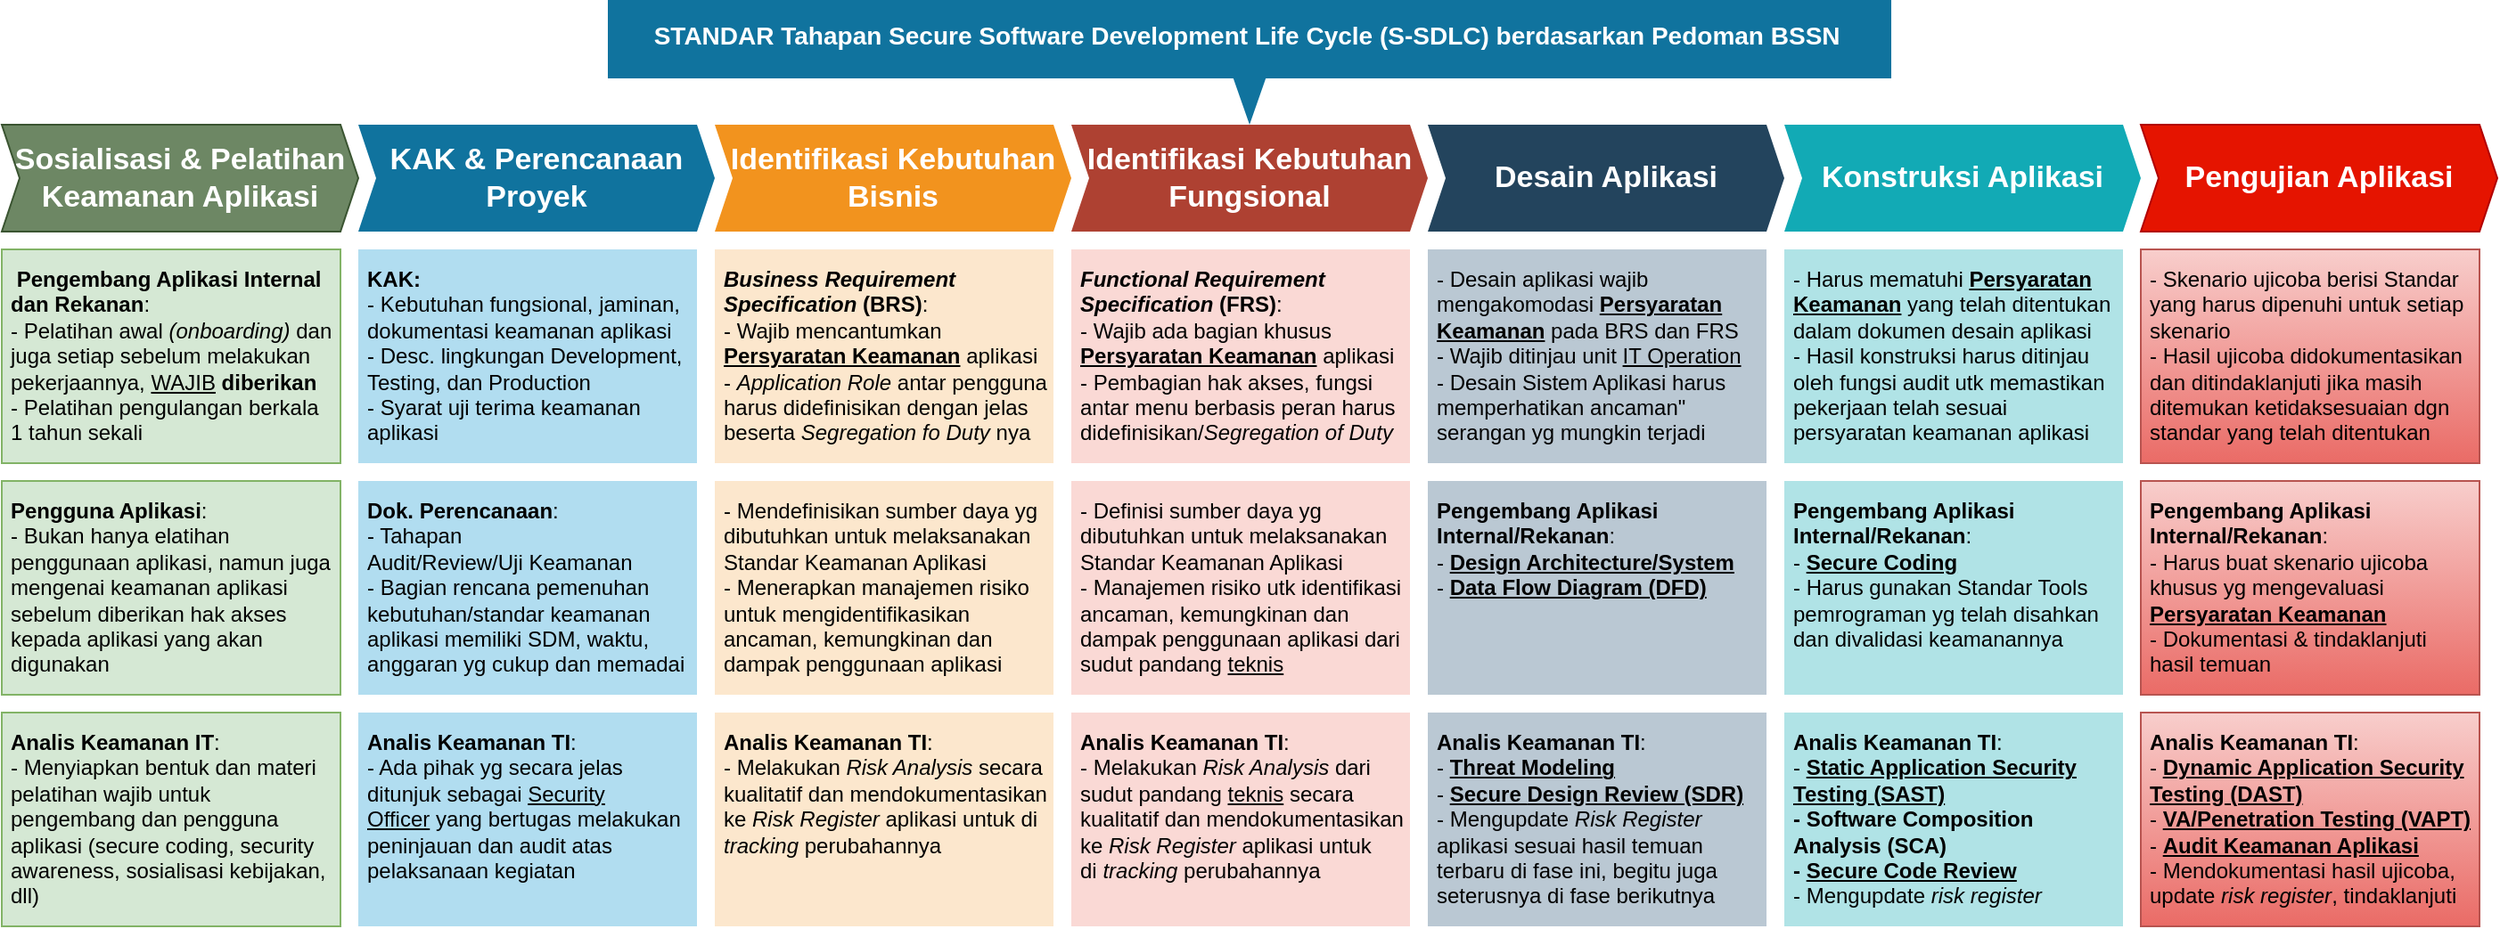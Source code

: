 <mxfile version="20.8.1" type="device"><diagram id="YdCVxZdaRRXoGMhNFGi5" name="Page-1"><mxGraphModel dx="2295" dy="834" grid="1" gridSize="10" guides="1" tooltips="1" connect="1" arrows="1" fold="1" page="1" pageScale="1" pageWidth="850" pageHeight="1100" math="0" shadow="0"><root><mxCell id="0"/><mxCell id="1" parent="0"/><mxCell id="VZKDIZ5kmL5AQkCQh3UE-1" value="KAK &amp;amp; Perencanaan Proyek" style="shape=step;perimeter=stepPerimeter;whiteSpace=wrap;html=1;fixedSize=1;size=10;fillColor=#10739E;strokeColor=none;fontSize=17;fontColor=#FFFFFF;fontStyle=1;align=center;rounded=0;" parent="1" vertex="1"><mxGeometry x="-500" y="250" width="200" height="60" as="geometry"/></mxCell><mxCell id="VZKDIZ5kmL5AQkCQh3UE-2" value="Identifikasi Kebutuhan Bisnis" style="shape=step;perimeter=stepPerimeter;whiteSpace=wrap;html=1;fixedSize=1;size=10;fillColor=#F2931E;strokeColor=none;fontSize=17;fontColor=#FFFFFF;fontStyle=1;align=center;rounded=0;" parent="1" vertex="1"><mxGeometry x="-300" y="250" width="200" height="60" as="geometry"/></mxCell><mxCell id="VZKDIZ5kmL5AQkCQh3UE-3" value="Identifikasi Kebutuhan Fungsional" style="shape=step;perimeter=stepPerimeter;whiteSpace=wrap;html=1;fixedSize=1;size=10;fillColor=#AE4132;strokeColor=none;fontSize=17;fontColor=#FFFFFF;fontStyle=1;align=center;rounded=0;" parent="1" vertex="1"><mxGeometry x="-100" y="250" width="200" height="60" as="geometry"/></mxCell><mxCell id="VZKDIZ5kmL5AQkCQh3UE-4" value="Desain Aplikasi" style="shape=step;perimeter=stepPerimeter;whiteSpace=wrap;html=1;fixedSize=1;size=10;fillColor=#23445D;strokeColor=none;fontSize=17;fontColor=#FFFFFF;fontStyle=1;align=center;rounded=0;" parent="1" vertex="1"><mxGeometry x="100" y="250" width="200" height="60" as="geometry"/></mxCell><mxCell id="VZKDIZ5kmL5AQkCQh3UE-5" value="Konstruksi Aplikasi" style="shape=step;perimeter=stepPerimeter;whiteSpace=wrap;html=1;fixedSize=1;size=10;fillColor=#12AAB5;strokeColor=none;fontSize=17;fontColor=#FFFFFF;fontStyle=1;align=center;rounded=0;" parent="1" vertex="1"><mxGeometry x="300" y="250" width="200" height="60" as="geometry"/></mxCell><mxCell id="VZKDIZ5kmL5AQkCQh3UE-6" value="&lt;b&gt;KAK:&lt;/b&gt;&lt;br&gt;- Kebutuhan fungsional, jaminan, dokumentasi keamanan aplikasi&lt;br&gt;- Desc. lingkungan Development, Testing, dan Production&lt;br&gt;- Syarat uji terima keamanan aplikasi" style="shape=rect;fillColor=#B1DDF0;strokeColor=none;fontSize=12;html=1;whiteSpace=wrap;align=left;verticalAlign=top;spacing=5;rounded=0;" parent="1" vertex="1"><mxGeometry x="-500" y="320" width="190" height="120" as="geometry"/></mxCell><mxCell id="VZKDIZ5kmL5AQkCQh3UE-7" value="&lt;b&gt;Dok. Perencanaan&lt;/b&gt;:&lt;br&gt;- Tahapan Audit/Review/Uji&amp;nbsp;Keamanan&lt;br&gt;- Bagian rencana pemenuhan kebutuhan/standar keamanan aplikasi memiliki SDM, waktu, anggaran yg cukup dan memadai" style="shape=rect;fillColor=#B1DDF0;strokeColor=none;fontSize=12;html=1;whiteSpace=wrap;align=left;verticalAlign=top;spacing=5;rounded=0;" parent="1" vertex="1"><mxGeometry x="-500" y="450" width="190" height="120" as="geometry"/></mxCell><mxCell id="VZKDIZ5kmL5AQkCQh3UE-8" value="&lt;b&gt;Analis Keamanan TI&lt;/b&gt;:&lt;br&gt;- Ada pihak yg secara jelas ditunjuk sebagai &lt;u&gt;Security Officer&lt;/u&gt;&amp;nbsp;yang bertugas melakukan peninjauan dan audit atas pelaksanaan kegiatan" style="shape=rect;fillColor=#B1DDF0;strokeColor=none;fontSize=12;html=1;whiteSpace=wrap;align=left;verticalAlign=top;spacing=5;rounded=0;" parent="1" vertex="1"><mxGeometry x="-500" y="580" width="190" height="120" as="geometry"/></mxCell><mxCell id="VZKDIZ5kmL5AQkCQh3UE-9" value="&lt;b&gt;&lt;i&gt;Business Requirement Specification&lt;/i&gt; (BRS)&lt;/b&gt;:&lt;br&gt;- Wajib mencantumkan &lt;b&gt;&lt;u&gt;Persyaratan Keamanan&lt;/u&gt;&lt;/b&gt; aplikasi&lt;br&gt;-&amp;nbsp;&lt;i&gt;Application Role &lt;/i&gt;antar pengguna harus&lt;i&gt;&amp;nbsp;&lt;/i&gt;didefinisikan dengan jelas beserta&lt;i&gt;&amp;nbsp;Segregation fo Duty &lt;/i&gt;nya" style="shape=rect;fillColor=#FCE7CD;strokeColor=none;fontSize=12;html=1;whiteSpace=wrap;align=left;verticalAlign=top;spacing=5;rounded=0;" parent="1" vertex="1"><mxGeometry x="-300" y="320" width="190" height="120" as="geometry"/></mxCell><mxCell id="VZKDIZ5kmL5AQkCQh3UE-10" value="- Mendefinisikan sumber daya yg dibutuhkan untuk melaksanakan Standar Keamanan Aplikasi&lt;br&gt;- Menerapkan manajemen risiko untuk mengidentifikasikan ancaman, kemungkinan dan dampak penggunaan aplikasi" style="shape=rect;fillColor=#FCE7CD;strokeColor=none;fontSize=12;html=1;whiteSpace=wrap;align=left;verticalAlign=top;spacing=5;rounded=0;" parent="1" vertex="1"><mxGeometry x="-300" y="450" width="190" height="120" as="geometry"/></mxCell><mxCell id="VZKDIZ5kmL5AQkCQh3UE-11" value="&lt;b&gt;Analis Keamanan TI&lt;/b&gt;:&lt;br&gt;- Melakukan &lt;i&gt;Risk Analysis &lt;/i&gt;secara kualitatif dan mendokumentasikan ke &lt;i&gt;Risk Register &lt;/i&gt;aplikasi untuk di &lt;i&gt;tracking &lt;/i&gt;perubahannya" style="shape=rect;fillColor=#FCE7CD;strokeColor=none;fontSize=12;html=1;whiteSpace=wrap;align=left;verticalAlign=top;spacing=5;rounded=0;" parent="1" vertex="1"><mxGeometry x="-300" y="580" width="190" height="120" as="geometry"/></mxCell><mxCell id="VZKDIZ5kmL5AQkCQh3UE-12" value="&lt;b&gt;&lt;i&gt;Functional Requirement Specification&lt;/i&gt; (FRS)&lt;/b&gt;:&lt;br&gt;- Wajib ada bagian khusus &lt;b&gt;&lt;u&gt;Persyaratan Keamanan&lt;/u&gt;&lt;/b&gt; aplikasi&lt;br&gt;- Pembagian hak akses, fungsi antar menu berbasis peran harus didefinisikan/&lt;i&gt;Segregation of Duty&lt;/i&gt;" style="shape=rect;fillColor=#FAD9D5;strokeColor=none;fontSize=12;html=1;whiteSpace=wrap;align=left;verticalAlign=top;spacing=5;rounded=0;" parent="1" vertex="1"><mxGeometry x="-100" y="320" width="190" height="120" as="geometry"/></mxCell><mxCell id="VZKDIZ5kmL5AQkCQh3UE-13" value="- Definisi sumber daya yg dibutuhkan untuk melaksanakan Standar Keamanan Aplikasi&lt;br style=&quot;border-color: var(--border-color);&quot;&gt;- Manajemen risiko utk identifikasi ancaman, kemungkinan dan dampak penggunaan aplikasi dari sudut pandang &lt;u style=&quot;&quot;&gt;teknis&lt;/u&gt;" style="shape=rect;fillColor=#FAD9D5;strokeColor=none;fontSize=12;html=1;whiteSpace=wrap;align=left;verticalAlign=top;spacing=5;rounded=0;" parent="1" vertex="1"><mxGeometry x="-100" y="450" width="190" height="120" as="geometry"/></mxCell><mxCell id="VZKDIZ5kmL5AQkCQh3UE-14" value="&lt;b style=&quot;border-color: var(--border-color);&quot;&gt;Analis Keamanan TI&lt;/b&gt;:&lt;br style=&quot;border-color: var(--border-color);&quot;&gt;- Melakukan&amp;nbsp;&lt;i style=&quot;border-color: var(--border-color);&quot;&gt;Risk Analysis&amp;nbsp;&lt;/i&gt;&lt;span style=&quot;border-color: var(--border-color);&quot;&gt;dari sudut pandang &lt;u style=&quot;&quot;&gt;teknis&lt;/u&gt;&lt;i style=&quot;&quot;&gt;&amp;nbsp;&lt;/i&gt;&lt;/span&gt;secara kualitatif dan mendokumentasikan ke&amp;nbsp;&lt;i style=&quot;border-color: var(--border-color);&quot;&gt;Risk Register&amp;nbsp;&lt;/i&gt;aplikasi untuk di&amp;nbsp;&lt;i style=&quot;border-color: var(--border-color);&quot;&gt;tracking&amp;nbsp;&lt;/i&gt;perubahannya" style="shape=rect;fillColor=#FAD9D5;strokeColor=none;fontSize=12;html=1;whiteSpace=wrap;align=left;verticalAlign=top;spacing=5;rounded=0;" parent="1" vertex="1"><mxGeometry x="-100" y="580" width="190" height="120" as="geometry"/></mxCell><mxCell id="VZKDIZ5kmL5AQkCQh3UE-15" value="- Desain aplikasi wajib mengakomodasi &lt;b&gt;&lt;u&gt;Persyaratan Keamanan&lt;/u&gt;&lt;/b&gt; pada BRS dan FRS&lt;br&gt;- Wajib ditinjau unit&amp;nbsp;&lt;u style=&quot;&quot;&gt;IT Operation&lt;br&gt;&lt;/u&gt;- Desain Sistem Aplikasi harus memperhatikan ancaman&quot; serangan yg mungkin terjadi" style="shape=rect;fillColor=#BAC8D3;strokeColor=none;fontSize=12;html=1;whiteSpace=wrap;align=left;verticalAlign=top;spacing=5;rounded=0;" parent="1" vertex="1"><mxGeometry x="100" y="320" width="190" height="120" as="geometry"/></mxCell><mxCell id="VZKDIZ5kmL5AQkCQh3UE-16" value="&lt;b&gt;Pengembang Aplikasi Internal/Rekanan&lt;/b&gt;:&lt;br&gt;- &lt;b&gt;&lt;u&gt;Design Architecture/System&lt;/u&gt;&lt;/b&gt;&lt;br&gt;- &lt;u style=&quot;font-weight: bold;&quot;&gt;Data Flow Diagram (DFD)&lt;/u&gt;" style="shape=rect;fillColor=#BAC8D3;strokeColor=none;fontSize=12;html=1;whiteSpace=wrap;align=left;verticalAlign=top;spacing=5;rounded=0;" parent="1" vertex="1"><mxGeometry x="100" y="450" width="190" height="120" as="geometry"/></mxCell><mxCell id="VZKDIZ5kmL5AQkCQh3UE-17" value="&lt;b style=&quot;border-color: var(--border-color);&quot;&gt;Analis Keamanan TI&lt;/b&gt;:&lt;br&gt;-&amp;nbsp;&lt;u style=&quot;border-color: var(--border-color); font-weight: bold;&quot;&gt;Threat Modeling&lt;/u&gt;&lt;br style=&quot;border-color: var(--border-color);&quot;&gt;- &lt;b&gt;&lt;u&gt;Secure&amp;nbsp;&lt;/u&gt;&lt;/b&gt;&lt;u style=&quot;font-weight: bold;&quot;&gt;Design Review (SDR)&lt;/u&gt;&lt;br&gt;- Mengupdate &lt;i&gt;R&lt;/i&gt;&lt;i style=&quot;border-color: var(--border-color);&quot;&gt;isk Register &lt;/i&gt;&lt;span style=&quot;border-color: var(--border-color);&quot;&gt;aplikasi&lt;/span&gt;&amp;nbsp;sesuai hasil temuan terbaru di fase ini, begitu juga seterusnya di fase berikutnya" style="shape=rect;fillColor=#BAC8D3;strokeColor=none;fontSize=12;html=1;whiteSpace=wrap;align=left;verticalAlign=top;spacing=5;rounded=0;" parent="1" vertex="1"><mxGeometry x="100" y="580" width="190" height="120" as="geometry"/></mxCell><mxCell id="VZKDIZ5kmL5AQkCQh3UE-18" value="- Harus mematuhi &lt;b&gt;&lt;u&gt;Persyaratan Keamanan&lt;/u&gt;&lt;/b&gt; yang telah ditentukan dalam dokumen desain aplikasi&lt;br&gt;- Hasil konstruksi harus ditinjau oleh fungsi audit utk memastikan pekerjaan telah sesuai persyaratan keamanan aplikasi" style="shape=rect;fillColor=#B0E3E6;strokeColor=none;fontSize=12;html=1;whiteSpace=wrap;align=left;verticalAlign=top;spacing=5;rounded=0;" parent="1" vertex="1"><mxGeometry x="300" y="320" width="190" height="120" as="geometry"/></mxCell><mxCell id="VZKDIZ5kmL5AQkCQh3UE-19" value="&lt;b&gt;Pengembang Aplikasi Internal/Rekanan&lt;/b&gt;:&lt;br&gt;- &lt;b&gt;&lt;u&gt;Secure Coding&lt;/u&gt;&lt;/b&gt;&lt;br&gt;- Harus gunakan Standar Tools pemrograman yg telah disahkan dan divalidasi keamanannya" style="shape=rect;fillColor=#B0E3E6;strokeColor=none;fontSize=12;html=1;whiteSpace=wrap;align=left;verticalAlign=top;spacing=5;rounded=0;" parent="1" vertex="1"><mxGeometry x="300" y="450" width="190" height="120" as="geometry"/></mxCell><mxCell id="VZKDIZ5kmL5AQkCQh3UE-20" value="&lt;b&gt;Analis Keamanan TI&lt;/b&gt;:&lt;br&gt;- &lt;b&gt;&lt;u&gt;Static Application Security Testing (SAST)&lt;br&gt;&lt;/u&gt;- Software Composition Analysis (SCA)&lt;br&gt;- &lt;u&gt;Secure Code Review&lt;/u&gt;&lt;/b&gt;&lt;br&gt;- Mengupdate&amp;nbsp;&lt;i&gt;risk register&amp;nbsp;&lt;/i&gt;" style="shape=rect;fillColor=#B0E3E6;strokeColor=none;fontSize=12;html=1;whiteSpace=wrap;align=left;verticalAlign=top;spacing=5;rounded=0;" parent="1" vertex="1"><mxGeometry x="300" y="580" width="190" height="120" as="geometry"/></mxCell><mxCell id="VZKDIZ5kmL5AQkCQh3UE-36" value="Pengujian Aplikasi" style="shape=step;perimeter=stepPerimeter;whiteSpace=wrap;html=1;fixedSize=1;size=10;fillColor=#e51400;strokeColor=#B20000;fontSize=17;fontColor=#ffffff;fontStyle=1;align=center;rounded=0;" parent="1" vertex="1"><mxGeometry x="500" y="250" width="200" height="60" as="geometry"/></mxCell><mxCell id="VZKDIZ5kmL5AQkCQh3UE-37" value="- Skenario ujicoba berisi Standar yang harus dipenuhi untuk setiap skenario&lt;br&gt;- Hasil ujicoba didokumentasikan dan ditindaklanjuti jika masih ditemukan ketidaksesuaian dgn standar yang telah ditentukan" style="shape=rect;fillColor=#f8cecc;strokeColor=#b85450;fontSize=12;html=1;whiteSpace=wrap;align=left;verticalAlign=top;spacing=5;rounded=0;gradientColor=#ea6b66;" parent="1" vertex="1"><mxGeometry x="500" y="320" width="190" height="120" as="geometry"/></mxCell><mxCell id="VZKDIZ5kmL5AQkCQh3UE-38" value="&lt;b&gt;Pengembang Aplikasi Internal/Rekanan&lt;/b&gt;:&lt;br&gt;- Harus buat skenario ujicoba khusus yg mengevaluasi &lt;b&gt;&lt;u&gt;Persyaratan &lt;/u&gt;&lt;/b&gt;&lt;u style=&quot;font-weight: bold;&quot;&gt;Keamanan&lt;/u&gt;&amp;nbsp;&lt;br&gt;- Dokumentasi &amp;amp; tindaklanjuti hasil temuan" style="shape=rect;fillColor=#f8cecc;strokeColor=#b85450;fontSize=12;html=1;whiteSpace=wrap;align=left;verticalAlign=top;spacing=5;rounded=0;gradientColor=#ea6b66;" parent="1" vertex="1"><mxGeometry x="500" y="450" width="190" height="120" as="geometry"/></mxCell><mxCell id="VZKDIZ5kmL5AQkCQh3UE-39" value="&lt;b&gt;Analis Keamanan TI&lt;/b&gt;:&lt;br&gt;- &lt;b&gt;&lt;u&gt;Dynamic Application Security Testing (DAST)&lt;/u&gt;&lt;br&gt;&lt;/b&gt;- &lt;u&gt;&lt;b&gt;VA/Penetration Testing (VAPT)&lt;/b&gt;&lt;/u&gt;&lt;b&gt;&lt;br&gt;&lt;/b&gt;- &lt;b&gt;&lt;u&gt;Audit Keamanan Aplikasi&lt;/u&gt;&lt;/b&gt;&lt;br&gt;- Mendokumentasi hasil ujicoba, update &lt;i&gt;risk register&lt;/i&gt;, tindaklanjuti" style="shape=rect;fillColor=#f8cecc;strokeColor=#b85450;fontSize=12;html=1;whiteSpace=wrap;align=left;verticalAlign=top;spacing=5;rounded=0;gradientColor=#ea6b66;" parent="1" vertex="1"><mxGeometry x="500" y="580" width="190" height="120" as="geometry"/></mxCell><mxCell id="VZKDIZ5kmL5AQkCQh3UE-40" value="Sosialisasi &amp;amp; Pelatihan Keamanan Aplikasi" style="shape=step;perimeter=stepPerimeter;whiteSpace=wrap;html=1;fixedSize=1;size=10;fillColor=#6d8764;strokeColor=#3A5431;fontSize=17;fontColor=#ffffff;fontStyle=1;align=center;rounded=0;" parent="1" vertex="1"><mxGeometry x="-700" y="250" width="200" height="60" as="geometry"/></mxCell><mxCell id="VZKDIZ5kmL5AQkCQh3UE-41" value="&lt;b&gt;&amp;nbsp;Pengembang Aplikasi Internal dan Rekanan&lt;/b&gt;:&lt;br&gt;- Pelatihan awal &lt;i&gt;(onboarding)&lt;/i&gt;&amp;nbsp;dan juga setiap sebelum melakukan pekerjaannya, &lt;u&gt;WAJIB&lt;/u&gt;&lt;b&gt;&amp;nbsp;diberikan&lt;br&gt;&lt;/b&gt;- Pelatihan pengulangan berkala 1 tahun sekali" style="shape=rect;fillColor=#d5e8d4;strokeColor=#82b366;fontSize=12;html=1;whiteSpace=wrap;align=left;verticalAlign=top;spacing=5;rounded=0;" parent="1" vertex="1"><mxGeometry x="-700" y="320" width="190" height="120" as="geometry"/></mxCell><mxCell id="VZKDIZ5kmL5AQkCQh3UE-42" value="&lt;b&gt;Pengguna Aplikasi&lt;/b&gt;:&lt;br&gt;- Bukan hanya elatihan penggunaan aplikasi, namun juga mengenai keamanan aplikasi sebelum diberikan hak akses kepada aplikasi yang akan digunakan" style="shape=rect;fillColor=#d5e8d4;strokeColor=#82b366;fontSize=12;html=1;whiteSpace=wrap;align=left;verticalAlign=top;spacing=5;rounded=0;" parent="1" vertex="1"><mxGeometry x="-700" y="450" width="190" height="120" as="geometry"/></mxCell><mxCell id="VZKDIZ5kmL5AQkCQh3UE-43" value="&lt;b&gt;Analis Keamanan IT&lt;/b&gt;:&lt;br&gt;- Menyiapkan bentuk dan materi pelatihan wajib untuk pengembang dan pengguna aplikasi (secure coding, security awareness, sosialisasi kebijakan, dll)" style="shape=rect;fillColor=#d5e8d4;strokeColor=#82b366;fontSize=12;html=1;whiteSpace=wrap;align=left;verticalAlign=top;spacing=5;rounded=0;" parent="1" vertex="1"><mxGeometry x="-700" y="580" width="190" height="120" as="geometry"/></mxCell><mxCell id="ejhfmZyxWvc_u1lQYYVw-1" value="STANDAR Tahapan Secure Software Development Life Cycle (S-SDLC) berdasarkan Pedoman BSSN&amp;nbsp;" style="html=1;shape=mxgraph.infographic.barCallout;dx=360;dy=26;fillColor=#10739E;strokeColor=none;align=center;verticalAlign=top;fontColor=#ffffff;fontSize=14;fontStyle=1;shadow=0;spacingTop=5;" parent="1" vertex="1"><mxGeometry x="-360" y="180" width="720" height="70" as="geometry"/></mxCell></root></mxGraphModel></diagram></mxfile>